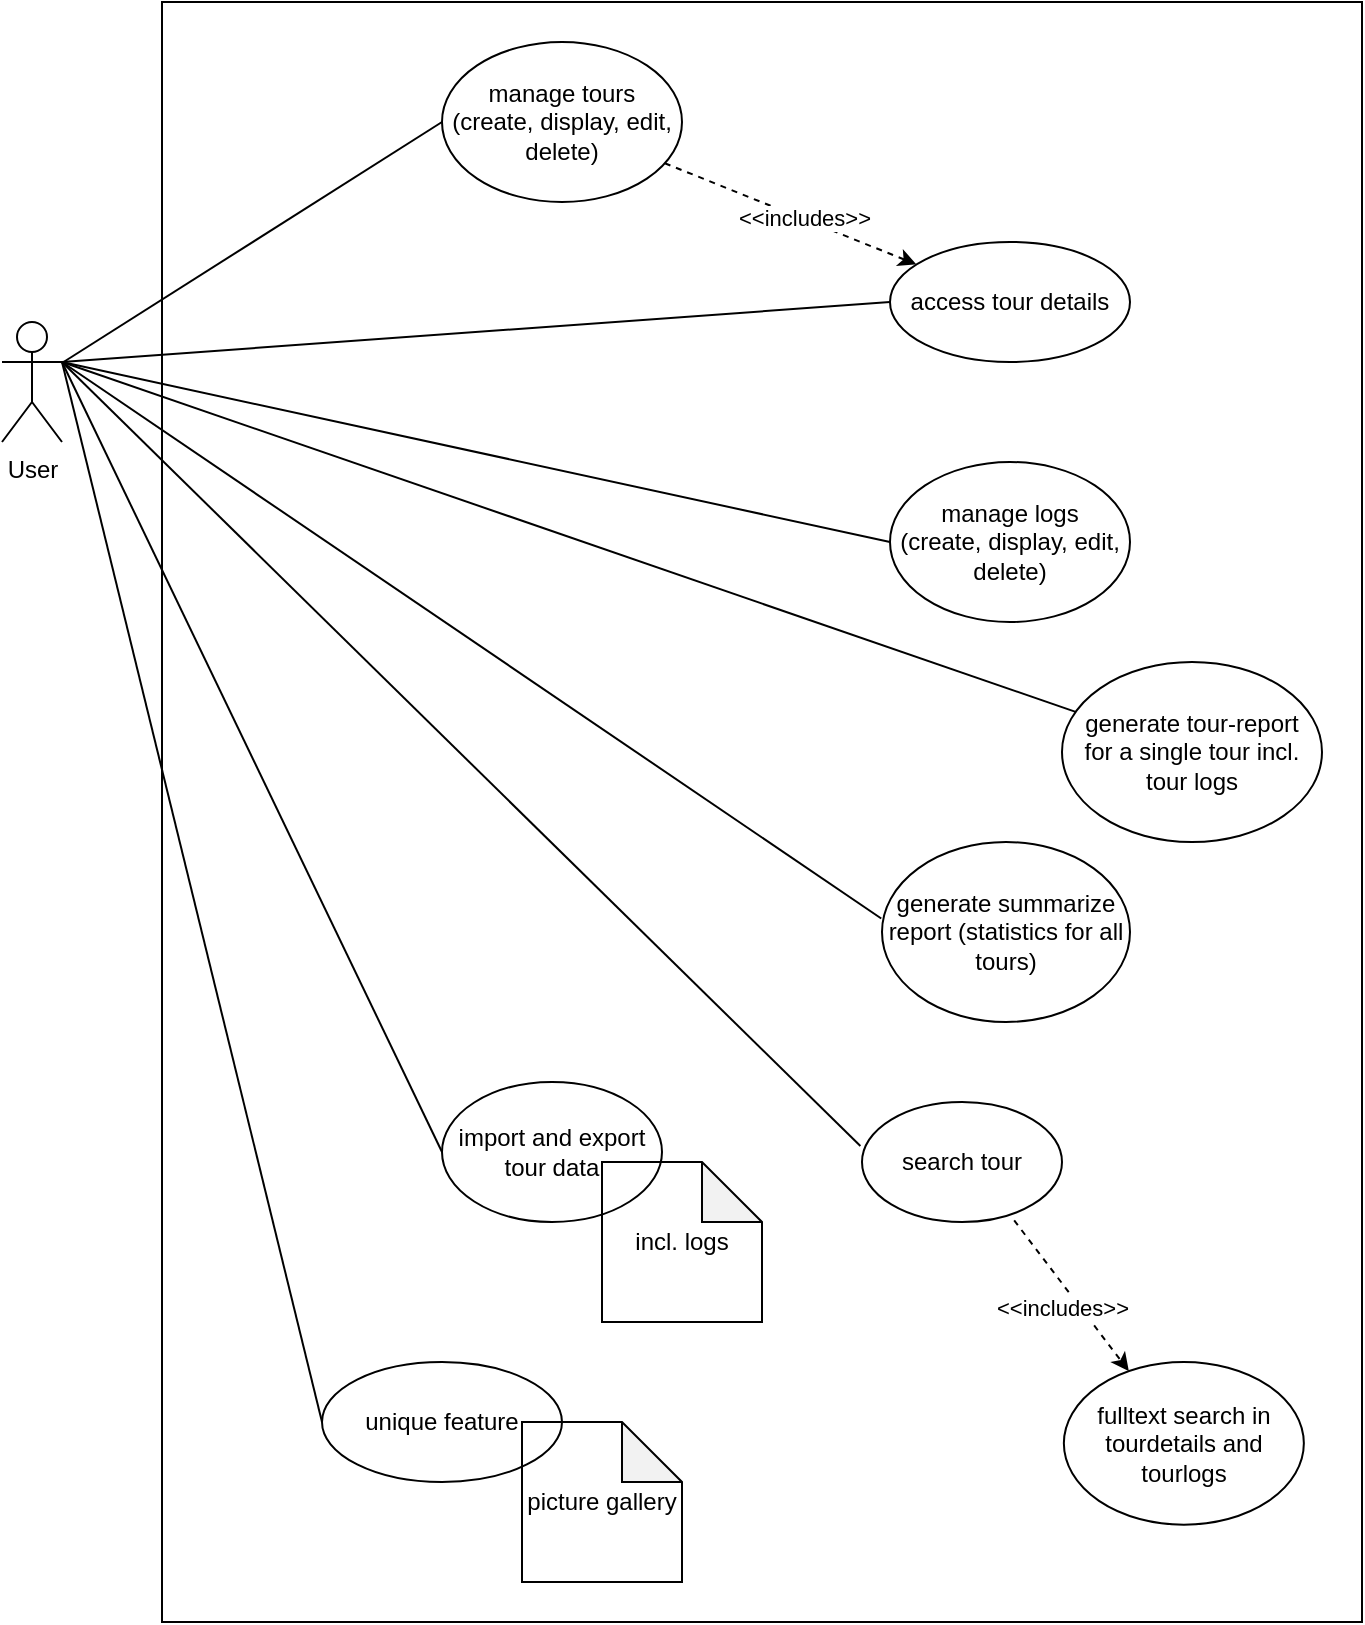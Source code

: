 <mxfile version="20.8.16" type="device"><diagram id="vkOBSS0Q5iJzDqi8-SiK" name="Seite-2"><mxGraphModel dx="1483" dy="894" grid="1" gridSize="10" guides="1" tooltips="1" connect="1" arrows="1" fold="1" page="1" pageScale="1" pageWidth="827" pageHeight="1169" math="0" shadow="0"><root><mxCell id="0"/><mxCell id="1" parent="0"/><mxCell id="PyrtClCeuH9tCbE4BEz3-10" value="" style="rounded=0;whiteSpace=wrap;html=1;fillColor=none;" parent="1" vertex="1"><mxGeometry x="120" y="40" width="600" height="810" as="geometry"/></mxCell><mxCell id="BJfhCW4VfZOTeHnycGLY-6" style="rounded=0;orthogonalLoop=1;jettySize=auto;html=1;entryX=0;entryY=0.5;entryDx=0;entryDy=0;startArrow=none;startFill=0;endArrow=none;endFill=0;" parent="1" source="BJfhCW4VfZOTeHnycGLY-2" target="BJfhCW4VfZOTeHnycGLY-3" edge="1"><mxGeometry relative="1" as="geometry"/></mxCell><mxCell id="M46cxxQLJRcPvl_T1R78-2" style="rounded=0;orthogonalLoop=1;jettySize=auto;html=1;entryX=0;entryY=0.5;entryDx=0;entryDy=0;startArrow=none;startFill=0;endArrow=none;endFill=0;" parent="1" target="M46cxxQLJRcPvl_T1R78-1" edge="1"><mxGeometry relative="1" as="geometry"><mxPoint x="70" y="220" as="sourcePoint"/></mxGeometry></mxCell><mxCell id="PyrtClCeuH9tCbE4BEz3-2" style="rounded=0;orthogonalLoop=1;jettySize=auto;html=1;entryX=0;entryY=0.5;entryDx=0;entryDy=0;startArrow=none;startFill=0;endArrow=none;endFill=0;" parent="1" target="PyrtClCeuH9tCbE4BEz3-1" edge="1"><mxGeometry relative="1" as="geometry"><mxPoint x="70" y="220" as="sourcePoint"/></mxGeometry></mxCell><mxCell id="PyrtClCeuH9tCbE4BEz3-5" style="rounded=0;orthogonalLoop=1;jettySize=auto;html=1;startArrow=none;startFill=0;endArrow=none;endFill=0;" parent="1" target="PyrtClCeuH9tCbE4BEz3-4" edge="1"><mxGeometry relative="1" as="geometry"><mxPoint x="70" y="220" as="sourcePoint"/></mxGeometry></mxCell><mxCell id="PyrtClCeuH9tCbE4BEz3-7" style="rounded=0;orthogonalLoop=1;jettySize=auto;html=1;entryX=-0.003;entryY=0.425;entryDx=0;entryDy=0;entryPerimeter=0;startArrow=none;startFill=0;endArrow=none;endFill=0;" parent="1" target="PyrtClCeuH9tCbE4BEz3-6" edge="1"><mxGeometry relative="1" as="geometry"><mxPoint x="70" y="220" as="sourcePoint"/></mxGeometry></mxCell><mxCell id="PyrtClCeuH9tCbE4BEz3-9" style="rounded=0;orthogonalLoop=1;jettySize=auto;html=1;entryX=-0.008;entryY=0.367;entryDx=0;entryDy=0;entryPerimeter=0;startArrow=none;startFill=0;endArrow=none;endFill=0;" parent="1" target="PyrtClCeuH9tCbE4BEz3-8" edge="1"><mxGeometry relative="1" as="geometry"><mxPoint x="70" y="220" as="sourcePoint"/></mxGeometry></mxCell><mxCell id="BJfhCW4VfZOTeHnycGLY-2" value="User" style="shape=umlActor;verticalLabelPosition=bottom;verticalAlign=top;html=1;outlineConnect=0;fillColor=none;" parent="1" vertex="1"><mxGeometry x="40" y="200" width="30" height="60" as="geometry"/></mxCell><mxCell id="xJWvKSczXNTQnQwZSHeY-3" style="rounded=0;orthogonalLoop=1;jettySize=auto;html=1;dashed=1;" parent="1" source="BJfhCW4VfZOTeHnycGLY-3" target="xJWvKSczXNTQnQwZSHeY-2" edge="1"><mxGeometry relative="1" as="geometry"/></mxCell><mxCell id="xJWvKSczXNTQnQwZSHeY-4" value="&amp;lt;&amp;lt;includes&amp;gt;&amp;gt;" style="edgeLabel;html=1;align=center;verticalAlign=middle;resizable=0;points=[];" parent="xJWvKSczXNTQnQwZSHeY-3" vertex="1" connectable="0"><mxGeometry x="0.328" y="1" relative="1" as="geometry"><mxPoint x="-15" y="-6" as="offset"/></mxGeometry></mxCell><mxCell id="BJfhCW4VfZOTeHnycGLY-3" value="manage tours&lt;br&gt;(create, display, edit, delete)" style="ellipse;whiteSpace=wrap;html=1;fillColor=none;" parent="1" vertex="1"><mxGeometry x="260" y="60" width="120" height="80" as="geometry"/></mxCell><mxCell id="M46cxxQLJRcPvl_T1R78-1" value="manage logs&lt;br&gt;(create, display, edit, delete)" style="ellipse;whiteSpace=wrap;html=1;fillColor=none;" parent="1" vertex="1"><mxGeometry x="484" y="270" width="120" height="80" as="geometry"/></mxCell><mxCell id="PyrtClCeuH9tCbE4BEz3-1" value="import and export&lt;br&gt;tour data" style="ellipse;whiteSpace=wrap;html=1;fillColor=none;" parent="1" vertex="1"><mxGeometry x="260" y="580" width="110" height="70" as="geometry"/></mxCell><mxCell id="PyrtClCeuH9tCbE4BEz3-3" value="incl. logs" style="shape=note;whiteSpace=wrap;html=1;backgroundOutline=1;darkOpacity=0.05;fillColor=none;" parent="1" vertex="1"><mxGeometry x="340" y="620" width="80" height="80" as="geometry"/></mxCell><mxCell id="PyrtClCeuH9tCbE4BEz3-4" value="generate tour-report&lt;br&gt;for a single tour incl. tour logs" style="ellipse;whiteSpace=wrap;html=1;fillColor=none;" parent="1" vertex="1"><mxGeometry x="570" y="370" width="130" height="90" as="geometry"/></mxCell><mxCell id="PyrtClCeuH9tCbE4BEz3-6" value="generate summarize report (statistics for all tours)" style="ellipse;whiteSpace=wrap;html=1;fillColor=none;" parent="1" vertex="1"><mxGeometry x="480" y="460" width="124" height="90" as="geometry"/></mxCell><mxCell id="PyrtClCeuH9tCbE4BEz3-8" value="search tour" style="ellipse;whiteSpace=wrap;html=1;fillColor=none;" parent="1" vertex="1"><mxGeometry x="470" y="590" width="100" height="60" as="geometry"/></mxCell><mxCell id="xJWvKSczXNTQnQwZSHeY-2" value="access tour details" style="ellipse;whiteSpace=wrap;html=1;fillColor=none;" parent="1" vertex="1"><mxGeometry x="484" y="160" width="120" height="60" as="geometry"/></mxCell><mxCell id="xJWvKSczXNTQnQwZSHeY-5" style="rounded=0;orthogonalLoop=1;jettySize=auto;html=1;dashed=1;exitX=0.761;exitY=0.987;exitDx=0;exitDy=0;exitPerimeter=0;" parent="1" source="PyrtClCeuH9tCbE4BEz3-8" target="xJWvKSczXNTQnQwZSHeY-7" edge="1"><mxGeometry relative="1" as="geometry"><mxPoint x="459.997" y="699.995" as="sourcePoint"/></mxGeometry></mxCell><mxCell id="xJWvKSczXNTQnQwZSHeY-6" value="&amp;lt;&amp;lt;includes&amp;gt;&amp;gt;" style="edgeLabel;html=1;align=center;verticalAlign=middle;resizable=0;points=[];" parent="xJWvKSczXNTQnQwZSHeY-5" vertex="1" connectable="0"><mxGeometry x="0.328" y="1" relative="1" as="geometry"><mxPoint x="-15" y="-6" as="offset"/></mxGeometry></mxCell><mxCell id="xJWvKSczXNTQnQwZSHeY-7" value="fulltext search in tourdetails and tourlogs" style="ellipse;whiteSpace=wrap;html=1;fillColor=none;" parent="1" vertex="1"><mxGeometry x="570.93" y="720" width="120" height="81.33" as="geometry"/></mxCell><mxCell id="xJWvKSczXNTQnQwZSHeY-11" style="rounded=0;orthogonalLoop=1;jettySize=auto;html=1;entryX=0;entryY=0.5;entryDx=0;entryDy=0;startArrow=none;startFill=0;endArrow=none;endFill=0;" parent="1" target="xJWvKSczXNTQnQwZSHeY-12" edge="1"><mxGeometry relative="1" as="geometry"><mxPoint x="70" y="220" as="sourcePoint"/></mxGeometry></mxCell><mxCell id="xJWvKSczXNTQnQwZSHeY-12" value="unique feature" style="ellipse;whiteSpace=wrap;html=1;fillColor=none;" parent="1" vertex="1"><mxGeometry x="200" y="720" width="120" height="60" as="geometry"/></mxCell><mxCell id="xJWvKSczXNTQnQwZSHeY-13" value="picture gallery" style="shape=note;whiteSpace=wrap;html=1;backgroundOutline=1;darkOpacity=0.05;fillColor=none;" parent="1" vertex="1"><mxGeometry x="300" y="750" width="80" height="80" as="geometry"/></mxCell><mxCell id="xJWvKSczXNTQnQwZSHeY-15" style="rounded=0;orthogonalLoop=1;jettySize=auto;html=1;startArrow=none;startFill=0;endArrow=none;endFill=0;entryX=0;entryY=0.5;entryDx=0;entryDy=0;" parent="1" target="xJWvKSczXNTQnQwZSHeY-2" edge="1"><mxGeometry relative="1" as="geometry"><mxPoint x="70" y="220" as="sourcePoint"/><mxPoint x="270" y="110" as="targetPoint"/></mxGeometry></mxCell></root></mxGraphModel></diagram></mxfile>